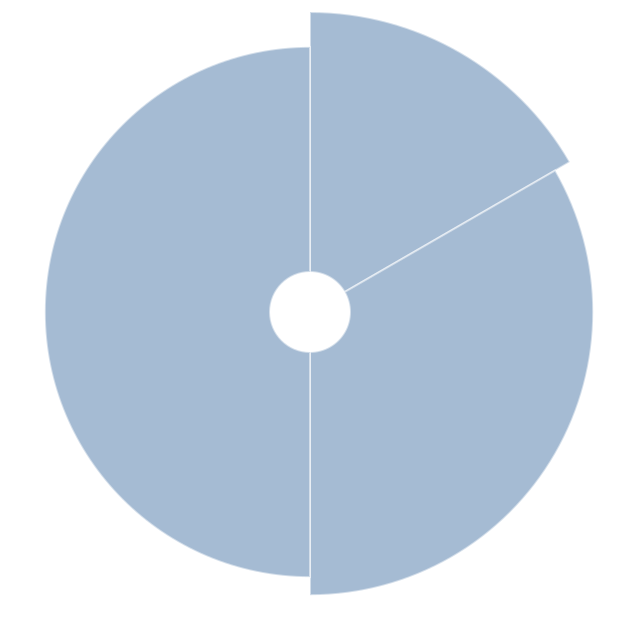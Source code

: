 {
  "$schema": "https://vega.github.io/schema/vega/v6.json",
  "background": "white",
  "padding": 5,
  "width": 300,
  "height": 300,
  "style": "view",
  "data": [
    {
      "name": "source_0",
      "values": [
        {"segment": 1, "value": 8},
        {"segment": 2, "value": 7},
        {"segment": 3, "value": 6}
      ]
    },
    {
      "name": "data_0",
      "source": "source_0",
      "transform": [
        {
          "type": "stack",
          "groupby": [],
          "field": "segment",
          "sort": {"field": [], "order": []},
          "as": ["segment_start", "segment_end"],
          "offset": "zero"
        },
        {
          "type": "filter",
          "expr": "isValid(datum[\"segment\"]) && isFinite(+datum[\"segment\"]) && isValid(datum[\"value\"]) && isFinite(+datum[\"value\"])"
        }
      ]
    }
  ],
  "marks": [
    {
      "name": "marks",
      "type": "arc",
      "style": ["arc"],
      "from": {"data": "data_0"},
      "encode": {
        "update": {
          "opacity": {"value": 0.5},
          "stroke": {"value": "#fff"},
          "innerRadius": {"value": 20},
          "fill": {"value": "#4c78a8"},
          "description": {
            "signal": "\"segment: \" + (format(datum[\"segment\"], \"\")) + \"; value: \" + (format(datum[\"value\"], \"\"))"
          },
          "x": {"signal": "width", "mult": 0.5},
          "y": {"signal": "height", "mult": 0.5},
          "outerRadius": {"scale": "radius", "field": "value"},
          "startAngle": {"scale": "theta", "field": "segment_end"},
          "endAngle": {"scale": "theta", "field": "segment_start"}
        }
      }
    }
  ],
  "scales": [
    {
      "name": "theta",
      "type": "linear",
      "domain": {"data": "data_0", "fields": ["segment_start", "segment_end"]},
      "range": [0, 6.283185307179586],
      "zero": true
    },
    {
      "name": "radius",
      "type": "sqrt",
      "domain": {"data": "data_0", "field": "value"},
      "range": [20, {"signal": "min(width,height)/2"}],
      "zero": true
    }
  ]
}

